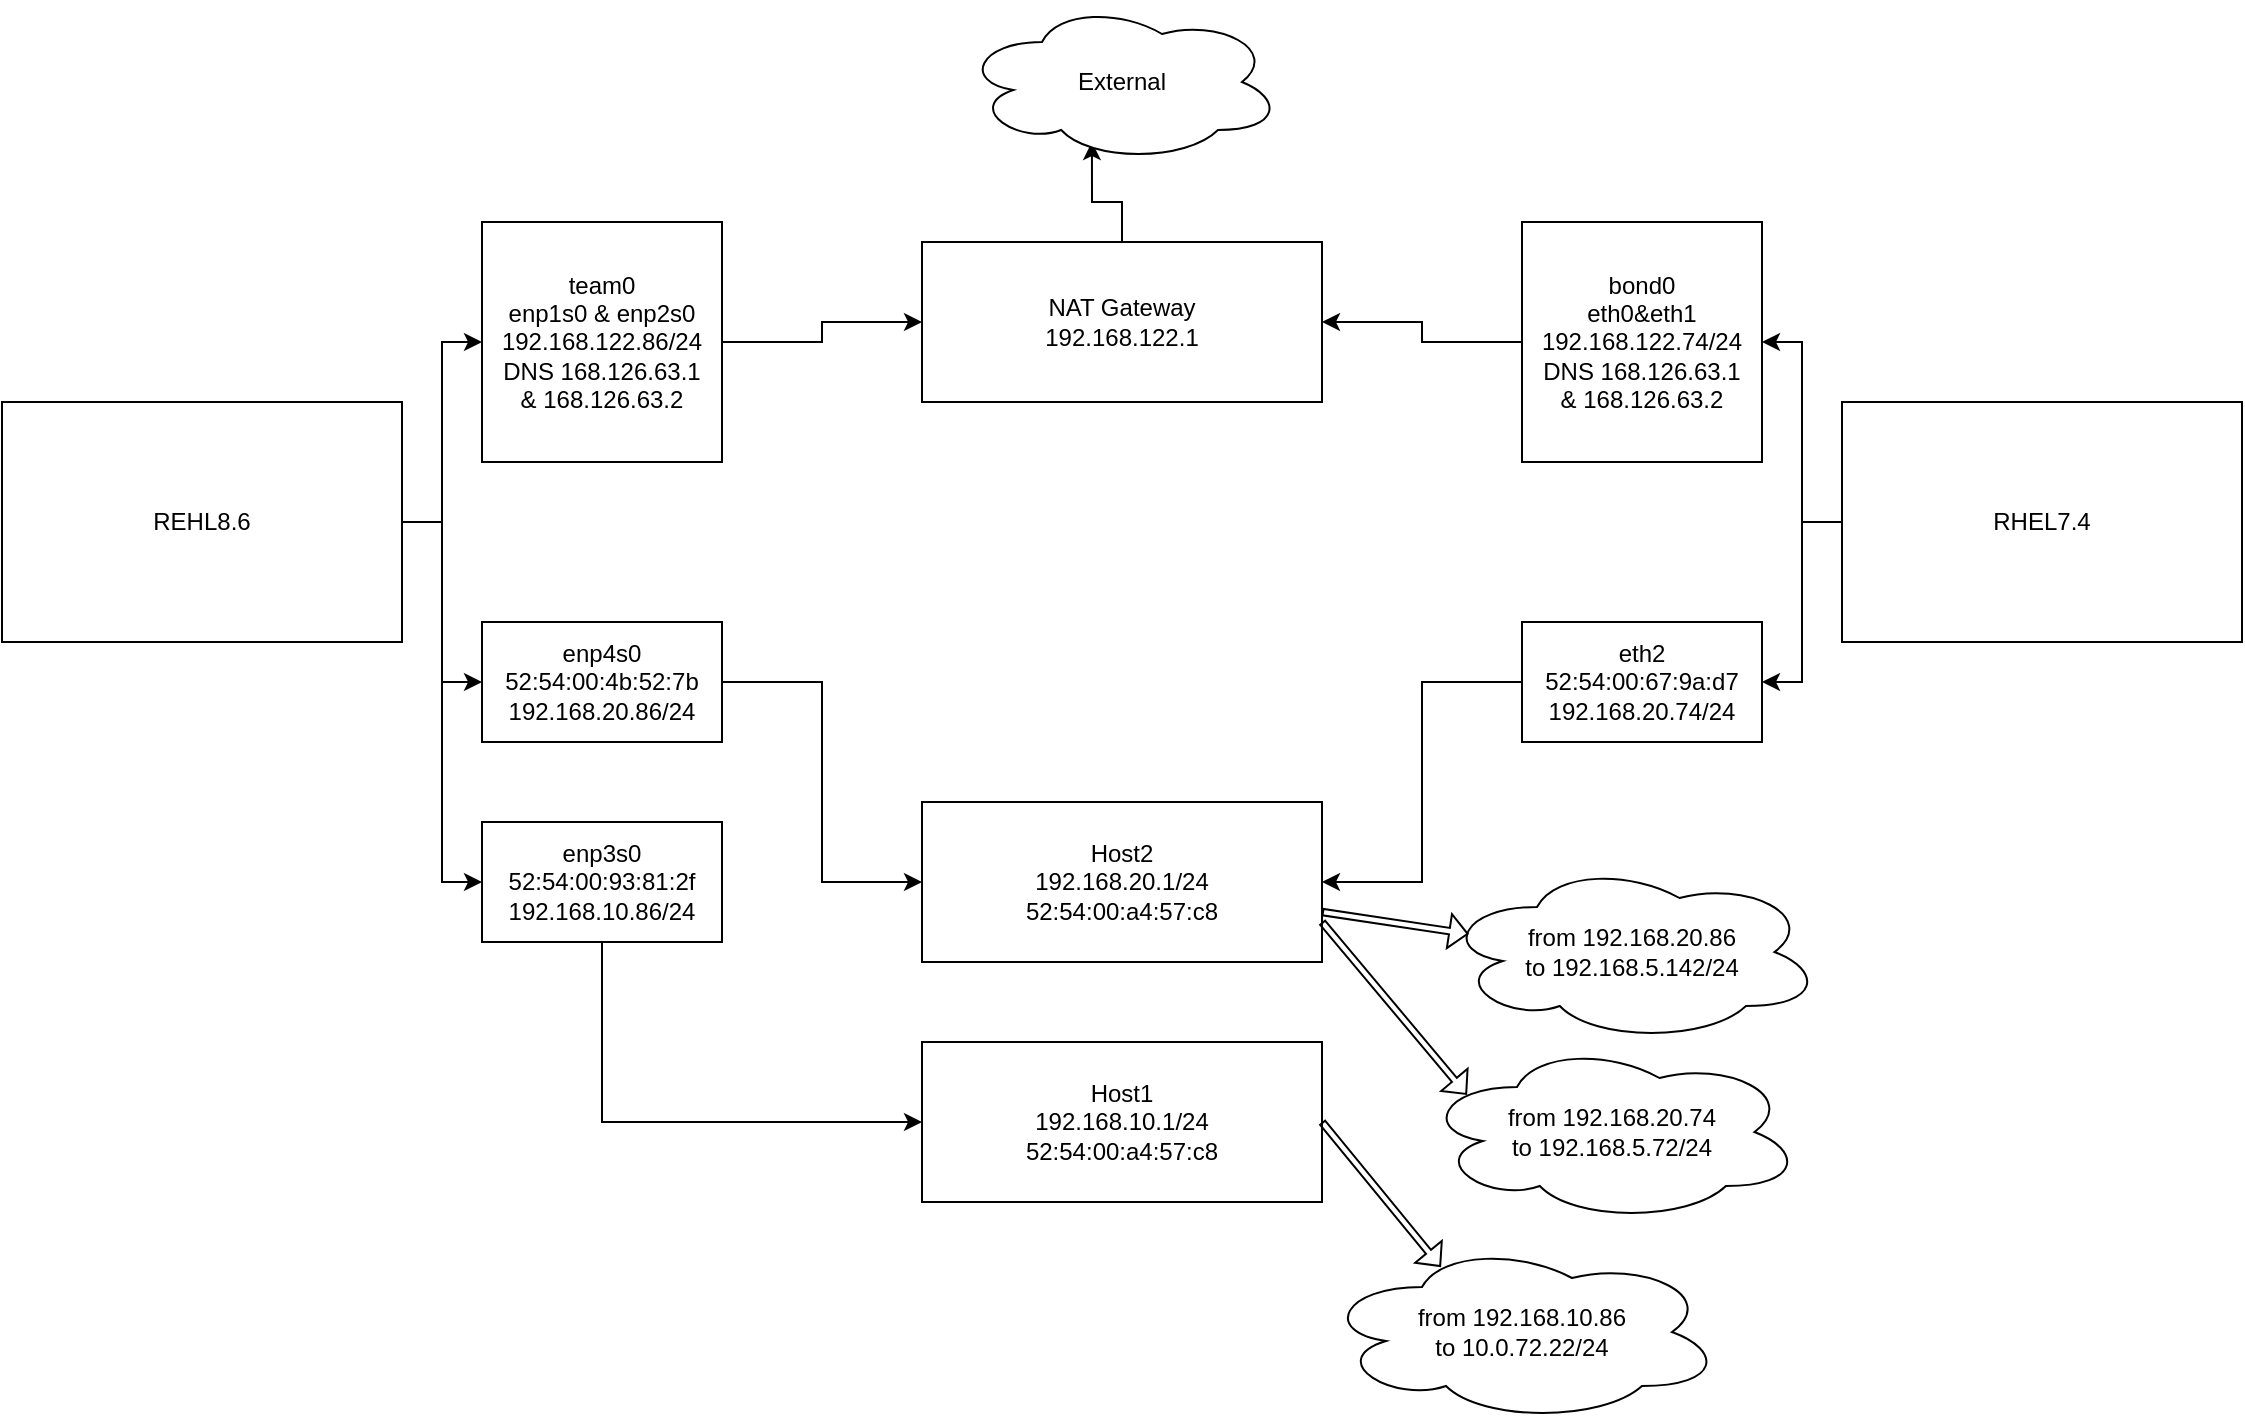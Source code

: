 <mxfile version="20.4.2" type="github">
  <diagram id="3-aWnPjAAtXSHg9XjmKd" name="페이지-1">
    <mxGraphModel dx="988" dy="636" grid="1" gridSize="10" guides="1" tooltips="1" connect="1" arrows="1" fold="1" page="1" pageScale="1" pageWidth="1169" pageHeight="827" math="0" shadow="0">
      <root>
        <mxCell id="0" />
        <mxCell id="1" parent="0" />
        <mxCell id="oyet4yBadCuPjKH_klJJ-17" style="edgeStyle=orthogonalEdgeStyle;rounded=0;orthogonalLoop=1;jettySize=auto;html=1;exitX=0.5;exitY=0;exitDx=0;exitDy=0;entryX=0.406;entryY=0.875;entryDx=0;entryDy=0;entryPerimeter=0;" edge="1" parent="1" source="oyet4yBadCuPjKH_klJJ-1" target="oyet4yBadCuPjKH_klJJ-2">
          <mxGeometry relative="1" as="geometry" />
        </mxCell>
        <mxCell id="oyet4yBadCuPjKH_klJJ-1" value="NAT Gateway&lt;br&gt;192.168.122.1" style="rounded=0;whiteSpace=wrap;html=1;" vertex="1" parent="1">
          <mxGeometry x="480" y="120" width="200" height="80" as="geometry" />
        </mxCell>
        <mxCell id="oyet4yBadCuPjKH_klJJ-2" value="External" style="ellipse;shape=cloud;whiteSpace=wrap;html=1;" vertex="1" parent="1">
          <mxGeometry x="500" width="160" height="80" as="geometry" />
        </mxCell>
        <mxCell id="oyet4yBadCuPjKH_klJJ-24" style="edgeStyle=orthogonalEdgeStyle;rounded=0;orthogonalLoop=1;jettySize=auto;html=1;entryX=0;entryY=0.5;entryDx=0;entryDy=0;" edge="1" parent="1" source="oyet4yBadCuPjKH_klJJ-3" target="oyet4yBadCuPjKH_klJJ-18">
          <mxGeometry relative="1" as="geometry" />
        </mxCell>
        <mxCell id="oyet4yBadCuPjKH_klJJ-25" style="edgeStyle=orthogonalEdgeStyle;rounded=0;orthogonalLoop=1;jettySize=auto;html=1;entryX=0;entryY=0.5;entryDx=0;entryDy=0;" edge="1" parent="1" source="oyet4yBadCuPjKH_klJJ-3" target="oyet4yBadCuPjKH_klJJ-19">
          <mxGeometry relative="1" as="geometry" />
        </mxCell>
        <mxCell id="oyet4yBadCuPjKH_klJJ-26" style="edgeStyle=orthogonalEdgeStyle;rounded=0;orthogonalLoop=1;jettySize=auto;html=1;entryX=0;entryY=0.5;entryDx=0;entryDy=0;" edge="1" parent="1" source="oyet4yBadCuPjKH_klJJ-3" target="oyet4yBadCuPjKH_klJJ-20">
          <mxGeometry relative="1" as="geometry" />
        </mxCell>
        <mxCell id="oyet4yBadCuPjKH_klJJ-3" value="REHL8.6" style="rounded=0;whiteSpace=wrap;html=1;" vertex="1" parent="1">
          <mxGeometry x="20" y="200" width="200" height="120" as="geometry" />
        </mxCell>
        <mxCell id="oyet4yBadCuPjKH_klJJ-32" style="edgeStyle=orthogonalEdgeStyle;rounded=0;orthogonalLoop=1;jettySize=auto;html=1;entryX=1;entryY=0.5;entryDx=0;entryDy=0;" edge="1" parent="1" source="oyet4yBadCuPjKH_klJJ-4" target="oyet4yBadCuPjKH_klJJ-21">
          <mxGeometry relative="1" as="geometry" />
        </mxCell>
        <mxCell id="oyet4yBadCuPjKH_klJJ-33" style="edgeStyle=orthogonalEdgeStyle;rounded=0;orthogonalLoop=1;jettySize=auto;html=1;" edge="1" parent="1" source="oyet4yBadCuPjKH_klJJ-4" target="oyet4yBadCuPjKH_klJJ-22">
          <mxGeometry relative="1" as="geometry" />
        </mxCell>
        <mxCell id="oyet4yBadCuPjKH_klJJ-4" value="RHEL7.4" style="rounded=0;whiteSpace=wrap;html=1;" vertex="1" parent="1">
          <mxGeometry x="940" y="200" width="200" height="120" as="geometry" />
        </mxCell>
        <mxCell id="oyet4yBadCuPjKH_klJJ-6" value="Host2&lt;br&gt;192.168.20.1/24&lt;br&gt;52:54:00:a4:57:c8" style="rounded=0;whiteSpace=wrap;html=1;" vertex="1" parent="1">
          <mxGeometry x="480" y="400" width="200" height="80" as="geometry" />
        </mxCell>
        <mxCell id="oyet4yBadCuPjKH_klJJ-7" value="Host1&lt;br&gt;192.168.10.1/24&lt;br&gt;52:54:00:a4:57:c8" style="rounded=0;whiteSpace=wrap;html=1;" vertex="1" parent="1">
          <mxGeometry x="480" y="520" width="200" height="80" as="geometry" />
        </mxCell>
        <mxCell id="oyet4yBadCuPjKH_klJJ-30" style="edgeStyle=orthogonalEdgeStyle;rounded=0;orthogonalLoop=1;jettySize=auto;html=1;" edge="1" parent="1" source="oyet4yBadCuPjKH_klJJ-18" target="oyet4yBadCuPjKH_klJJ-1">
          <mxGeometry relative="1" as="geometry" />
        </mxCell>
        <mxCell id="oyet4yBadCuPjKH_klJJ-18" value="team0&lt;br&gt;enp1s0 &amp;amp; enp2s0&lt;br&gt;192.168.122.86/24&lt;br&gt;DNS 168.126.63.1&lt;br&gt;&amp;amp; 168.126.63.2" style="rounded=0;whiteSpace=wrap;html=1;" vertex="1" parent="1">
          <mxGeometry x="260" y="110" width="120" height="120" as="geometry" />
        </mxCell>
        <mxCell id="oyet4yBadCuPjKH_klJJ-27" style="edgeStyle=orthogonalEdgeStyle;rounded=0;orthogonalLoop=1;jettySize=auto;html=1;entryX=0;entryY=0.5;entryDx=0;entryDy=0;" edge="1" parent="1" source="oyet4yBadCuPjKH_klJJ-19" target="oyet4yBadCuPjKH_klJJ-6">
          <mxGeometry relative="1" as="geometry" />
        </mxCell>
        <mxCell id="oyet4yBadCuPjKH_klJJ-19" value="enp4s0&lt;br&gt;52:54:00:4b:52:7b&lt;br&gt;192.168.20.86/24" style="rounded=0;whiteSpace=wrap;html=1;" vertex="1" parent="1">
          <mxGeometry x="260" y="310" width="120" height="60" as="geometry" />
        </mxCell>
        <mxCell id="oyet4yBadCuPjKH_klJJ-29" style="edgeStyle=orthogonalEdgeStyle;rounded=0;orthogonalLoop=1;jettySize=auto;html=1;exitX=0.5;exitY=1;exitDx=0;exitDy=0;entryX=0;entryY=0.5;entryDx=0;entryDy=0;" edge="1" parent="1" source="oyet4yBadCuPjKH_klJJ-20" target="oyet4yBadCuPjKH_klJJ-7">
          <mxGeometry relative="1" as="geometry" />
        </mxCell>
        <mxCell id="oyet4yBadCuPjKH_klJJ-20" value="enp3s0&lt;br&gt;52:54:00:93:81:2f&lt;br&gt;192.168.10.86/24" style="rounded=0;whiteSpace=wrap;html=1;" vertex="1" parent="1">
          <mxGeometry x="260" y="410" width="120" height="60" as="geometry" />
        </mxCell>
        <mxCell id="oyet4yBadCuPjKH_klJJ-31" style="edgeStyle=orthogonalEdgeStyle;rounded=0;orthogonalLoop=1;jettySize=auto;html=1;entryX=1;entryY=0.5;entryDx=0;entryDy=0;" edge="1" parent="1" source="oyet4yBadCuPjKH_klJJ-21" target="oyet4yBadCuPjKH_klJJ-1">
          <mxGeometry relative="1" as="geometry" />
        </mxCell>
        <mxCell id="oyet4yBadCuPjKH_klJJ-21" value="bond0&lt;br&gt;eth0&amp;amp;eth1&lt;br&gt;192.168.122.74/24&lt;br&gt;DNS 168.126.63.1&lt;br&gt;&amp;amp; 168.126.63.2" style="rounded=0;whiteSpace=wrap;html=1;" vertex="1" parent="1">
          <mxGeometry x="780" y="110" width="120" height="120" as="geometry" />
        </mxCell>
        <mxCell id="oyet4yBadCuPjKH_klJJ-36" style="edgeStyle=orthogonalEdgeStyle;rounded=0;orthogonalLoop=1;jettySize=auto;html=1;entryX=1;entryY=0.5;entryDx=0;entryDy=0;" edge="1" parent="1" source="oyet4yBadCuPjKH_klJJ-22" target="oyet4yBadCuPjKH_klJJ-6">
          <mxGeometry relative="1" as="geometry" />
        </mxCell>
        <mxCell id="oyet4yBadCuPjKH_klJJ-22" value="eth2&lt;br&gt;52:54:00:67:9a:d7&lt;br&gt;192.168.20.74/24" style="rounded=0;whiteSpace=wrap;html=1;" vertex="1" parent="1">
          <mxGeometry x="780" y="310" width="120" height="60" as="geometry" />
        </mxCell>
        <mxCell id="oyet4yBadCuPjKH_klJJ-34" value="from 192.168.20.86&lt;br&gt;to 192.168.5.142/24" style="ellipse;shape=cloud;whiteSpace=wrap;html=1;" vertex="1" parent="1">
          <mxGeometry x="740" y="430" width="190" height="90" as="geometry" />
        </mxCell>
        <mxCell id="oyet4yBadCuPjKH_klJJ-35" value="from 192.168.20.74&lt;br&gt;to 192.168.5.72/24" style="ellipse;shape=cloud;whiteSpace=wrap;html=1;" vertex="1" parent="1">
          <mxGeometry x="730" y="520" width="190" height="90" as="geometry" />
        </mxCell>
        <mxCell id="oyet4yBadCuPjKH_klJJ-38" value="" style="shape=flexArrow;endArrow=classic;html=1;rounded=0;entryX=0.07;entryY=0.4;entryDx=0;entryDy=0;entryPerimeter=0;endWidth=13;endSize=2.732;width=3.2;" edge="1" parent="1" source="oyet4yBadCuPjKH_klJJ-6" target="oyet4yBadCuPjKH_klJJ-34">
          <mxGeometry width="50" height="50" relative="1" as="geometry">
            <mxPoint x="750" y="515" as="sourcePoint" />
            <mxPoint x="800" y="465" as="targetPoint" />
          </mxGeometry>
        </mxCell>
        <mxCell id="oyet4yBadCuPjKH_klJJ-39" value="" style="shape=flexArrow;endArrow=classic;html=1;rounded=0;entryX=0.118;entryY=0.293;entryDx=0;entryDy=0;entryPerimeter=0;endWidth=13;endSize=2.732;width=3.2;exitX=1;exitY=0.75;exitDx=0;exitDy=0;" edge="1" parent="1" source="oyet4yBadCuPjKH_klJJ-6" target="oyet4yBadCuPjKH_klJJ-35">
          <mxGeometry width="50" height="50" relative="1" as="geometry">
            <mxPoint x="680" y="477.807" as="sourcePoint" />
            <mxPoint x="818.4" y="502.19" as="targetPoint" />
          </mxGeometry>
        </mxCell>
        <mxCell id="oyet4yBadCuPjKH_klJJ-40" value="from 192.168.10.86&lt;br&gt;to 10.0.72.22/24" style="ellipse;shape=cloud;whiteSpace=wrap;html=1;" vertex="1" parent="1">
          <mxGeometry x="680" y="620" width="200" height="90" as="geometry" />
        </mxCell>
        <mxCell id="oyet4yBadCuPjKH_klJJ-41" value="" style="shape=flexArrow;endArrow=classic;html=1;rounded=0;endWidth=13;endSize=2.732;width=3.2;exitX=1;exitY=0.5;exitDx=0;exitDy=0;entryX=0.297;entryY=0.138;entryDx=0;entryDy=0;entryPerimeter=0;" edge="1" parent="1" source="oyet4yBadCuPjKH_klJJ-7" target="oyet4yBadCuPjKH_klJJ-40">
          <mxGeometry width="50" height="50" relative="1" as="geometry">
            <mxPoint x="680.0" y="570" as="sourcePoint" />
            <mxPoint x="814.16" y="693.44" as="targetPoint" />
          </mxGeometry>
        </mxCell>
      </root>
    </mxGraphModel>
  </diagram>
</mxfile>
